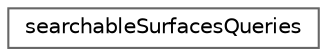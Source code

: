 digraph "Graphical Class Hierarchy"
{
 // LATEX_PDF_SIZE
  bgcolor="transparent";
  edge [fontname=Helvetica,fontsize=10,labelfontname=Helvetica,labelfontsize=10];
  node [fontname=Helvetica,fontsize=10,shape=box,height=0.2,width=0.4];
  rankdir="LR";
  Node0 [id="Node000000",label="searchableSurfacesQueries",height=0.2,width=0.4,color="grey40", fillcolor="white", style="filled",URL="$classFoam_1_1searchableSurfacesQueries.html",tooltip="A collection of tools for searchableSurfaces."];
}
